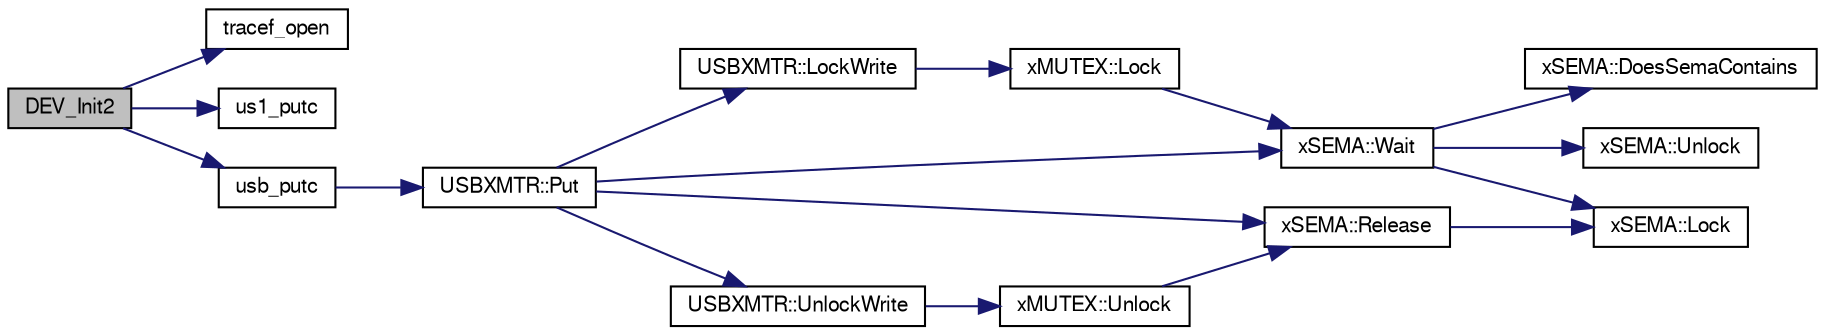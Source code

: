 digraph G
{
  bgcolor="transparent";
  edge [fontname="FreeSans",fontsize=10,labelfontname="FreeSans",labelfontsize=10];
  node [fontname="FreeSans",fontsize=10,shape=record];
  rankdir=LR;
  Node1 [label="DEV_Init2",height=0.2,width=0.4,color="black", fillcolor="grey75", style="filled" fontcolor="black"];
  Node1 -> Node2 [color="midnightblue",fontsize=10,style="solid",fontname="FreeSans"];
  Node2 [label="tracef_open",height=0.2,width=0.4,color="black",URL="$trace_8h.html#74e3f5cfdf662bdddec8a4670c21eb65"];
  Node1 -> Node3 [color="midnightblue",fontsize=10,style="solid",fontname="FreeSans"];
  Node3 [label="us1_putc",height=0.2,width=0.4,color="black",URL="$sam7xpud_8hpp.html#409e918fc805f7946dff7e20e5887005"];
  Node1 -> Node4 [color="midnightblue",fontsize=10,style="solid",fontname="FreeSans"];
  Node4 [label="usb_putc",height=0.2,width=0.4,color="black",URL="$sam7xpud_8hpp.html#04af8901fc5c1015eb79acb36ba38ad6"];
  Node4 -> Node5 [color="midnightblue",fontsize=10,style="solid",fontname="FreeSans"];
  Node5 [label="USBXMTR::Put",height=0.2,width=0.4,color="black",URL="$class_u_s_b_x_m_t_r.html#149d280fef7548a52d67fcb5c5ac3ea6"];
  Node5 -> Node6 [color="midnightblue",fontsize=10,style="solid",fontname="FreeSans"];
  Node6 [label="USBXMTR::LockWrite",height=0.2,width=0.4,color="black",URL="$class_u_s_b_x_m_t_r.html#70384f142454df09c3600680cff40274"];
  Node6 -> Node7 [color="midnightblue",fontsize=10,style="solid",fontname="FreeSans"];
  Node7 [label="xMUTEX::Lock",height=0.2,width=0.4,color="black",URL="$classx_m_u_t_e_x.html#529d57424fe4f58d9a13dea66e40ecfa"];
  Node7 -> Node8 [color="midnightblue",fontsize=10,style="solid",fontname="FreeSans"];
  Node8 [label="xSEMA::Wait",height=0.2,width=0.4,color="black",URL="$classx_s_e_m_a.html#d398bc33f1c28f28c33ce1796b0e4ca7"];
  Node8 -> Node9 [color="midnightblue",fontsize=10,style="solid",fontname="FreeSans"];
  Node9 [label="xSEMA::DoesSemaContains",height=0.2,width=0.4,color="black",URL="$classx_s_e_m_a.html#b04acaa143ecfad200784197b075a8a8"];
  Node8 -> Node10 [color="midnightblue",fontsize=10,style="solid",fontname="FreeSans"];
  Node10 [label="xSEMA::Lock",height=0.2,width=0.4,color="black",URL="$classx_s_e_m_a.html#f672373f4e74bc17689036721587a6f1"];
  Node8 -> Node11 [color="midnightblue",fontsize=10,style="solid",fontname="FreeSans"];
  Node11 [label="xSEMA::Unlock",height=0.2,width=0.4,color="black",URL="$classx_s_e_m_a.html#b2457b1a08f5ef2bc40524d0e2c306bc"];
  Node5 -> Node12 [color="midnightblue",fontsize=10,style="solid",fontname="FreeSans"];
  Node12 [label="xSEMA::Release",height=0.2,width=0.4,color="black",URL="$classx_s_e_m_a.html#21e114e5918da00fc1d5ce9b285f5e2b"];
  Node12 -> Node10 [color="midnightblue",fontsize=10,style="solid",fontname="FreeSans"];
  Node5 -> Node13 [color="midnightblue",fontsize=10,style="solid",fontname="FreeSans"];
  Node13 [label="USBXMTR::UnlockWrite",height=0.2,width=0.4,color="black",URL="$class_u_s_b_x_m_t_r.html#421fa0d0a2a7d807d6d9c84b6e0304f8"];
  Node13 -> Node14 [color="midnightblue",fontsize=10,style="solid",fontname="FreeSans"];
  Node14 [label="xMUTEX::Unlock",height=0.2,width=0.4,color="black",URL="$classx_m_u_t_e_x.html#5f693de60fd054e78ef201118bc54a5f"];
  Node14 -> Node12 [color="midnightblue",fontsize=10,style="solid",fontname="FreeSans"];
  Node5 -> Node8 [color="midnightblue",fontsize=10,style="solid",fontname="FreeSans"];
}

